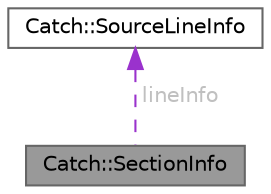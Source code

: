 digraph "Catch::SectionInfo"
{
 // LATEX_PDF_SIZE
  bgcolor="transparent";
  edge [fontname=Helvetica,fontsize=10,labelfontname=Helvetica,labelfontsize=10];
  node [fontname=Helvetica,fontsize=10,shape=box,height=0.2,width=0.4];
  Node1 [id="Node000001",label="Catch::SectionInfo",height=0.2,width=0.4,color="gray40", fillcolor="grey60", style="filled", fontcolor="black",tooltip=" "];
  Node2 -> Node1 [id="edge1_Node000001_Node000002",dir="back",color="darkorchid3",style="dashed",tooltip=" ",label=" lineInfo",fontcolor="grey" ];
  Node2 [id="Node000002",label="Catch::SourceLineInfo",height=0.2,width=0.4,color="gray40", fillcolor="white", style="filled",URL="$struct_catch_1_1_source_line_info.html",tooltip=" "];
}
